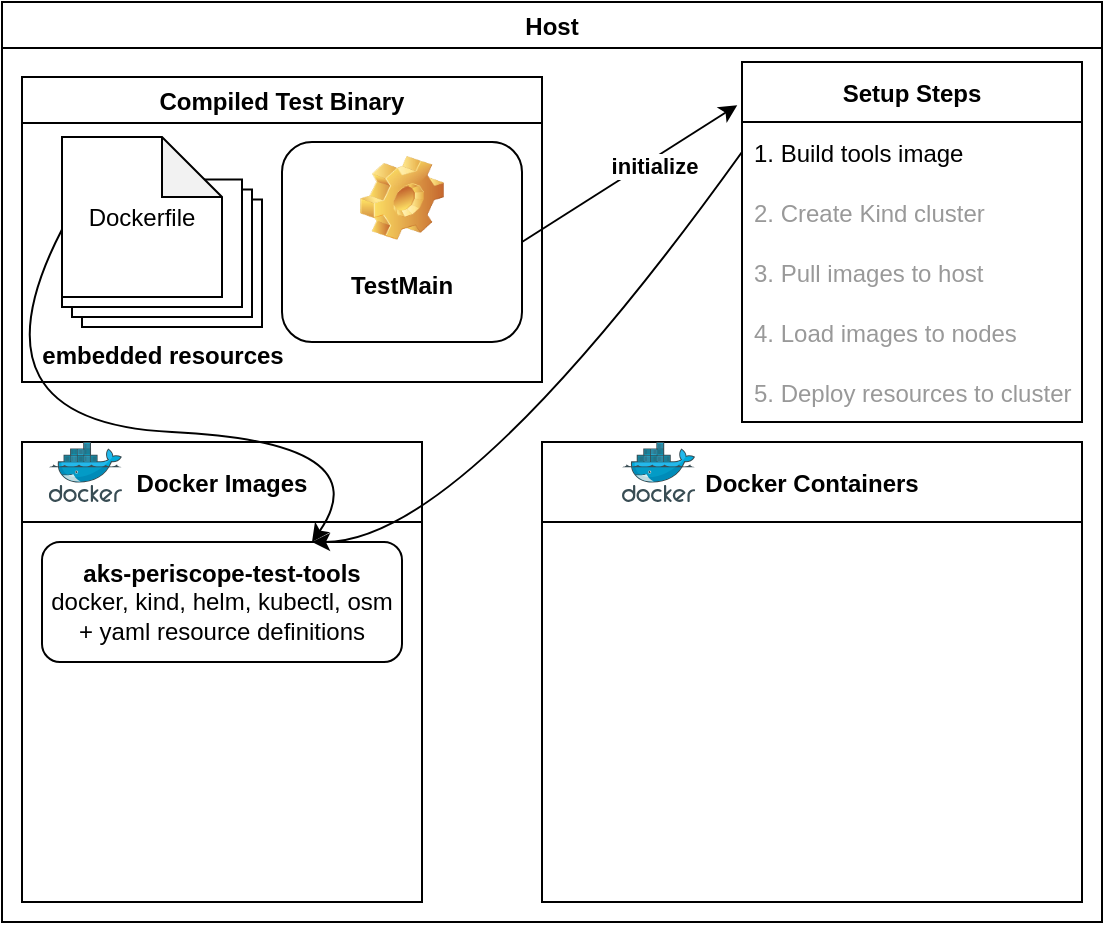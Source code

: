 <mxfile version="18.0.1" type="device"><diagram id="xj3FtPHvXKuj6Fo87zRx" name="Page-1"><mxGraphModel dx="1965" dy="754" grid="1" gridSize="10" guides="1" tooltips="1" connect="1" arrows="1" fold="1" page="1" pageScale="1" pageWidth="827" pageHeight="1169" math="0" shadow="0"><root><mxCell id="0"/><mxCell id="1" parent="0"/><mxCell id="bG8COzyaUVqfpqkuwMBP-5" value="Host" style="swimlane;" parent="1" vertex="1"><mxGeometry x="-30" y="40" width="550" height="460" as="geometry"/></mxCell><mxCell id="bG8COzyaUVqfpqkuwMBP-12" value="Docker Images" style="swimlane;startSize=40;" parent="bG8COzyaUVqfpqkuwMBP-5" vertex="1"><mxGeometry x="10" y="220" width="200" height="230" as="geometry"/></mxCell><mxCell id="bG8COzyaUVqfpqkuwMBP-13" value="&lt;b&gt;aks-periscope-test-tools&lt;/b&gt;&lt;br&gt;docker, kind, helm, kubectl, osm&lt;br&gt;+ yaml resource definitions" style="rounded=1;whiteSpace=wrap;html=1;" parent="bG8COzyaUVqfpqkuwMBP-12" vertex="1"><mxGeometry x="10" y="50" width="180" height="60" as="geometry"/></mxCell><mxCell id="bG8COzyaUVqfpqkuwMBP-27" value="" style="sketch=0;aspect=fixed;html=1;points=[];align=center;image;fontSize=12;image=img/lib/mscae/Docker.svg;" parent="bG8COzyaUVqfpqkuwMBP-12" vertex="1"><mxGeometry x="13.41" width="36.59" height="30" as="geometry"/></mxCell><mxCell id="bG8COzyaUVqfpqkuwMBP-6" value="Docker Containers" style="swimlane;startSize=40;" parent="bG8COzyaUVqfpqkuwMBP-5" vertex="1"><mxGeometry x="270" y="220" width="270" height="230" as="geometry"/></mxCell><mxCell id="bG8COzyaUVqfpqkuwMBP-26" value="" style="sketch=0;aspect=fixed;html=1;points=[];align=center;image;fontSize=12;image=img/lib/mscae/Docker.svg;" parent="bG8COzyaUVqfpqkuwMBP-6" vertex="1"><mxGeometry x="40" width="36.59" height="30" as="geometry"/></mxCell><mxCell id="bG8COzyaUVqfpqkuwMBP-101" value="Setup Steps" style="swimlane;fontStyle=1;childLayout=stackLayout;horizontal=1;startSize=30;horizontalStack=0;resizeParent=1;resizeParentMax=0;resizeLast=0;collapsible=1;marginBottom=0;" parent="bG8COzyaUVqfpqkuwMBP-5" vertex="1"><mxGeometry x="370" y="30" width="170" height="180" as="geometry"/></mxCell><mxCell id="bG8COzyaUVqfpqkuwMBP-102" value="1. Build tools image" style="text;strokeColor=none;fillColor=none;align=left;verticalAlign=middle;spacingLeft=4;spacingRight=4;overflow=hidden;points=[[0,0.5],[1,0.5]];portConstraint=eastwest;rotatable=0;" parent="bG8COzyaUVqfpqkuwMBP-101" vertex="1"><mxGeometry y="30" width="170" height="30" as="geometry"/></mxCell><mxCell id="bG8COzyaUVqfpqkuwMBP-104" value="2. Create Kind cluster" style="text;strokeColor=none;fillColor=none;align=left;verticalAlign=middle;spacingLeft=4;spacingRight=4;overflow=hidden;points=[[0,0.5],[1,0.5]];portConstraint=eastwest;rotatable=0;fontColor=#999999;" parent="bG8COzyaUVqfpqkuwMBP-101" vertex="1"><mxGeometry y="60" width="170" height="30" as="geometry"/></mxCell><mxCell id="bG8COzyaUVqfpqkuwMBP-103" value="3. Pull images to host" style="text;strokeColor=none;fillColor=none;align=left;verticalAlign=middle;spacingLeft=4;spacingRight=4;overflow=hidden;points=[[0,0.5],[1,0.5]];portConstraint=eastwest;rotatable=0;fontColor=#999999;" parent="bG8COzyaUVqfpqkuwMBP-101" vertex="1"><mxGeometry y="90" width="170" height="30" as="geometry"/></mxCell><mxCell id="bG8COzyaUVqfpqkuwMBP-105" value="4. Load images to nodes" style="text;strokeColor=none;fillColor=none;align=left;verticalAlign=middle;spacingLeft=4;spacingRight=4;overflow=hidden;points=[[0,0.5],[1,0.5]];portConstraint=eastwest;rotatable=0;fontColor=#999999;" parent="bG8COzyaUVqfpqkuwMBP-101" vertex="1"><mxGeometry y="120" width="170" height="30" as="geometry"/></mxCell><mxCell id="bG8COzyaUVqfpqkuwMBP-109" value="5. Deploy resources to cluster" style="text;strokeColor=none;fillColor=none;align=left;verticalAlign=middle;spacingLeft=4;spacingRight=4;overflow=hidden;points=[[0,0.5],[1,0.5]];portConstraint=eastwest;rotatable=0;fontColor=#999999;" parent="bG8COzyaUVqfpqkuwMBP-101" vertex="1"><mxGeometry y="150" width="170" height="30" as="geometry"/></mxCell><mxCell id="bG8COzyaUVqfpqkuwMBP-107" value="" style="curved=1;endArrow=classic;html=1;rounded=0;exitX=1;exitY=0.5;exitDx=0;exitDy=0;entryX=-0.014;entryY=0.12;entryDx=0;entryDy=0;entryPerimeter=0;" parent="bG8COzyaUVqfpqkuwMBP-5" source="bG8COzyaUVqfpqkuwMBP-94" target="bG8COzyaUVqfpqkuwMBP-101" edge="1"><mxGeometry width="50" height="50" relative="1" as="geometry"><mxPoint x="510" y="270" as="sourcePoint"/><mxPoint x="560" y="220" as="targetPoint"/><Array as="points"/></mxGeometry></mxCell><mxCell id="bG8COzyaUVqfpqkuwMBP-108" value="&lt;b&gt;initialize&lt;/b&gt;" style="edgeLabel;html=1;align=center;verticalAlign=middle;resizable=0;points=[];" parent="bG8COzyaUVqfpqkuwMBP-107" vertex="1" connectable="0"><mxGeometry x="0.183" y="-3" relative="1" as="geometry"><mxPoint as="offset"/></mxGeometry></mxCell><mxCell id="bG8COzyaUVqfpqkuwMBP-110" value="Compiled Test Binary" style="swimlane;" parent="bG8COzyaUVqfpqkuwMBP-5" vertex="1"><mxGeometry x="10" y="37.5" width="260" height="152.5" as="geometry"/></mxCell><mxCell id="bG8COzyaUVqfpqkuwMBP-111" value="&lt;b&gt;embedded resources&lt;/b&gt;" style="verticalLabelPosition=bottom;verticalAlign=top;html=1;shape=mxgraph.basic.layered_rect;dx=10;outlineConnect=0;" parent="bG8COzyaUVqfpqkuwMBP-110" vertex="1"><mxGeometry x="20" y="51.25" width="100" height="73.75" as="geometry"/></mxCell><mxCell id="bG8COzyaUVqfpqkuwMBP-94" value="TestMain&lt;br&gt;&lt;br&gt;" style="label;whiteSpace=wrap;html=1;align=center;verticalAlign=bottom;spacingLeft=0;spacingBottom=4;imageAlign=center;imageVerticalAlign=top;image=img/clipart/Gear_128x128.png" parent="bG8COzyaUVqfpqkuwMBP-110" vertex="1"><mxGeometry x="130" y="32.5" width="120" height="100" as="geometry"/></mxCell><mxCell id="bG8COzyaUVqfpqkuwMBP-173" value="Dockerfile" style="shape=note;whiteSpace=wrap;html=1;backgroundOutline=1;darkOpacity=0.05;" parent="bG8COzyaUVqfpqkuwMBP-110" vertex="1"><mxGeometry x="20" y="30" width="80" height="80" as="geometry"/></mxCell><mxCell id="bG8COzyaUVqfpqkuwMBP-115" value="" style="curved=1;endArrow=classic;html=1;rounded=0;exitX=0;exitY=0.5;exitDx=0;exitDy=0;entryX=0.75;entryY=0;entryDx=0;entryDy=0;" parent="bG8COzyaUVqfpqkuwMBP-5" source="bG8COzyaUVqfpqkuwMBP-102" target="bG8COzyaUVqfpqkuwMBP-13" edge="1"><mxGeometry width="50" height="50" relative="1" as="geometry"><mxPoint x="500" y="350" as="sourcePoint"/><mxPoint x="550" y="300" as="targetPoint"/><Array as="points"><mxPoint x="230" y="270"/></Array></mxGeometry></mxCell><mxCell id="bG8COzyaUVqfpqkuwMBP-116" value="&lt;br&gt;" style="edgeLabel;html=1;align=center;verticalAlign=middle;resizable=0;points=[];" parent="bG8COzyaUVqfpqkuwMBP-115" vertex="1" connectable="0"><mxGeometry x="0.016" y="17" relative="1" as="geometry"><mxPoint y="1" as="offset"/></mxGeometry></mxCell><mxCell id="bG8COzyaUVqfpqkuwMBP-131" value="" style="curved=1;endArrow=classic;html=1;rounded=0;exitX=0;exitY=0;exitDx=0;exitDy=25;exitPerimeter=0;entryX=0.75;entryY=0;entryDx=0;entryDy=0;" parent="bG8COzyaUVqfpqkuwMBP-5" source="bG8COzyaUVqfpqkuwMBP-111" target="bG8COzyaUVqfpqkuwMBP-13" edge="1"><mxGeometry width="50" height="50" relative="1" as="geometry"><mxPoint x="480" y="360" as="sourcePoint"/><mxPoint x="530" y="310" as="targetPoint"/><Array as="points"><mxPoint x="-20" y="210"/><mxPoint x="190" y="220"/></Array></mxGeometry></mxCell></root></mxGraphModel></diagram></mxfile>